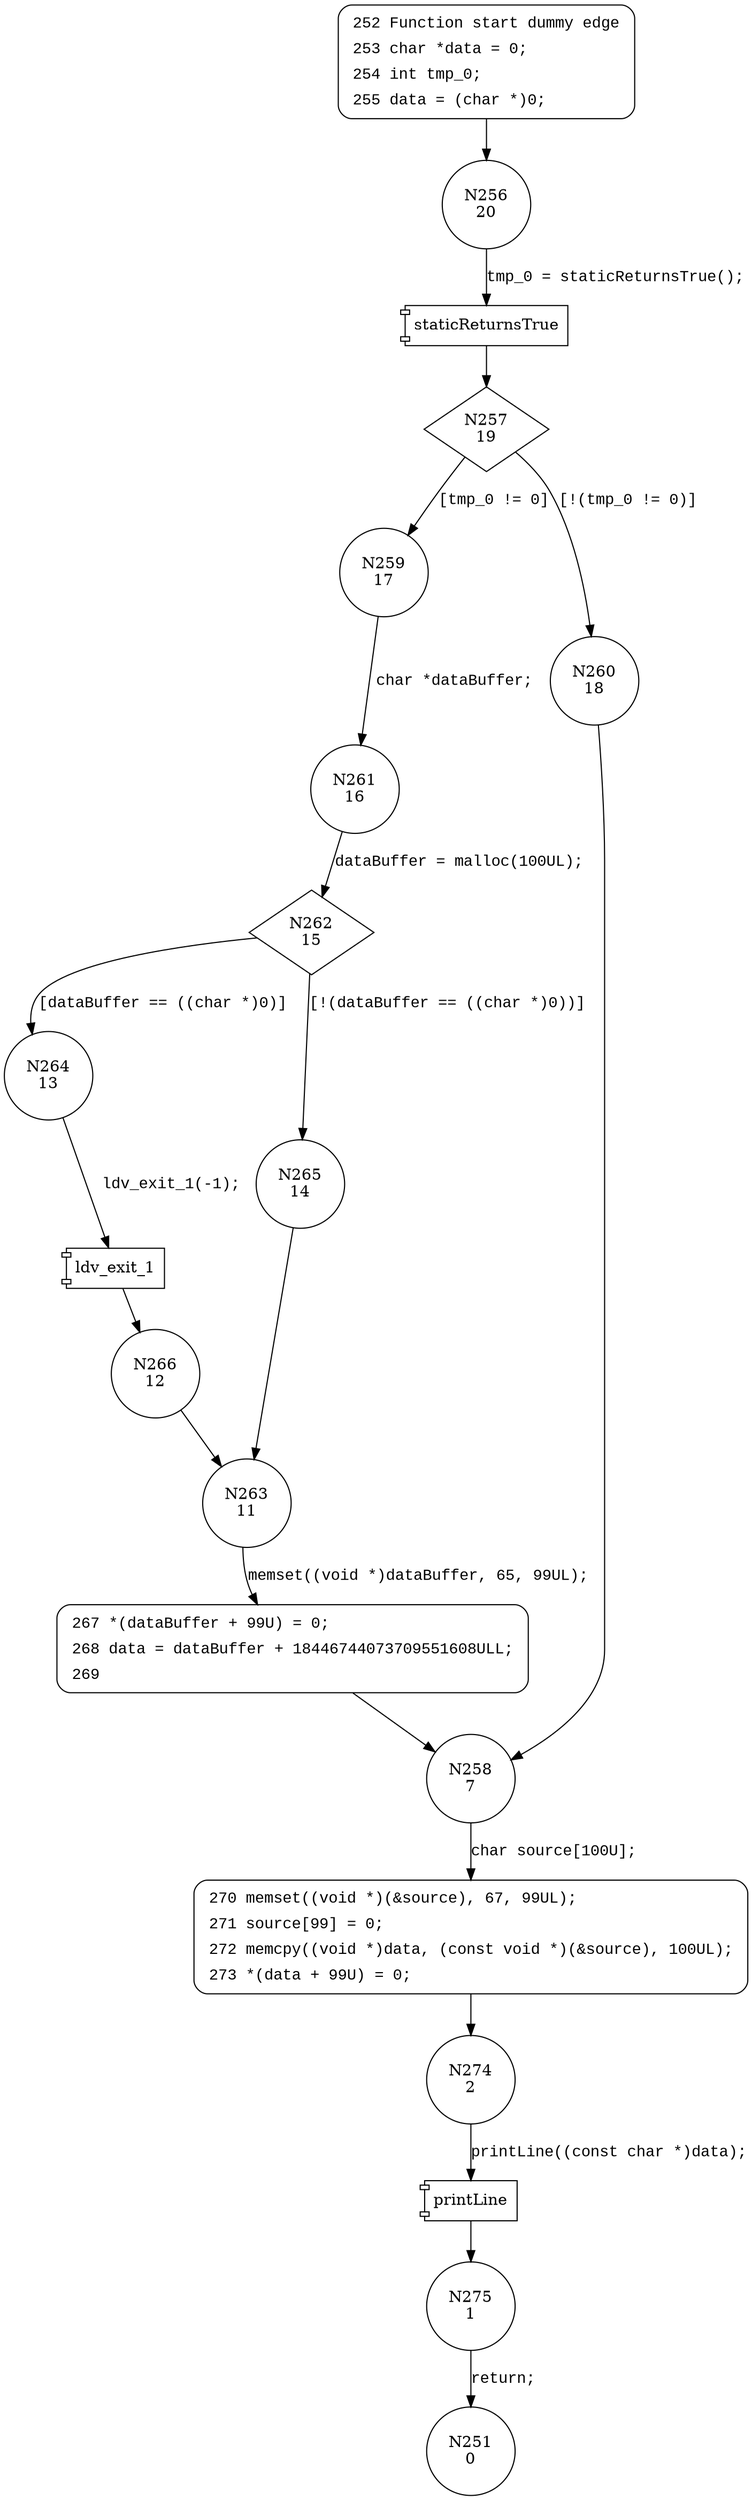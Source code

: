 digraph CWE124_Buffer_Underwrite__malloc_char_memcpy_08_bad {
256 [shape="circle" label="N256\n20"]
257 [shape="diamond" label="N257\n19"]
259 [shape="circle" label="N259\n17"]
260 [shape="circle" label="N260\n18"]
258 [shape="circle" label="N258\n7"]
270 [shape="circle" label="N270\n6"]
274 [shape="circle" label="N274\n2"]
275 [shape="circle" label="N275\n1"]
261 [shape="circle" label="N261\n16"]
262 [shape="diamond" label="N262\n15"]
264 [shape="circle" label="N264\n13"]
265 [shape="circle" label="N265\n14"]
263 [shape="circle" label="N263\n11"]
267 [shape="circle" label="N267\n10"]
266 [shape="circle" label="N266\n12"]
251 [shape="circle" label="N251\n0"]
252 [style="filled,bold" penwidth="1" fillcolor="white" fontname="Courier New" shape="Mrecord" label=<<table border="0" cellborder="0" cellpadding="3" bgcolor="white"><tr><td align="right">252</td><td align="left">Function start dummy edge</td></tr><tr><td align="right">253</td><td align="left">char *data = 0;</td></tr><tr><td align="right">254</td><td align="left">int tmp_0;</td></tr><tr><td align="right">255</td><td align="left">data = (char *)0;</td></tr></table>>]
252 -> 256[label=""]
270 [style="filled,bold" penwidth="1" fillcolor="white" fontname="Courier New" shape="Mrecord" label=<<table border="0" cellborder="0" cellpadding="3" bgcolor="white"><tr><td align="right">270</td><td align="left">memset((void *)(&amp;source), 67, 99UL);</td></tr><tr><td align="right">271</td><td align="left">source[99] = 0;</td></tr><tr><td align="right">272</td><td align="left">memcpy((void *)data, (const void *)(&amp;source), 100UL);</td></tr><tr><td align="right">273</td><td align="left">*(data + 99U) = 0;</td></tr></table>>]
270 -> 274[label=""]
267 [style="filled,bold" penwidth="1" fillcolor="white" fontname="Courier New" shape="Mrecord" label=<<table border="0" cellborder="0" cellpadding="3" bgcolor="white"><tr><td align="right">267</td><td align="left">*(dataBuffer + 99U) = 0;</td></tr><tr><td align="right">268</td><td align="left">data = dataBuffer + 18446744073709551608ULL;</td></tr><tr><td align="right">269</td><td align="left"></td></tr></table>>]
267 -> 258[label=""]
100015 [shape="component" label="staticReturnsTrue"]
256 -> 100015 [label="tmp_0 = staticReturnsTrue();" fontname="Courier New"]
100015 -> 257 [label="" fontname="Courier New"]
257 -> 259 [label="[tmp_0 != 0]" fontname="Courier New"]
257 -> 260 [label="[!(tmp_0 != 0)]" fontname="Courier New"]
258 -> 270 [label="char source[100U];" fontname="Courier New"]
100016 [shape="component" label="printLine"]
274 -> 100016 [label="printLine((const char *)data);" fontname="Courier New"]
100016 -> 275 [label="" fontname="Courier New"]
259 -> 261 [label="char *dataBuffer;" fontname="Courier New"]
262 -> 264 [label="[dataBuffer == ((char *)0)]" fontname="Courier New"]
262 -> 265 [label="[!(dataBuffer == ((char *)0))]" fontname="Courier New"]
263 -> 267 [label="memset((void *)dataBuffer, 65, 99UL);" fontname="Courier New"]
100017 [shape="component" label="ldv_exit_1"]
264 -> 100017 [label="ldv_exit_1(-1);" fontname="Courier New"]
100017 -> 266 [label="" fontname="Courier New"]
260 -> 258 [label="" fontname="Courier New"]
275 -> 251 [label="return;" fontname="Courier New"]
261 -> 262 [label="dataBuffer = malloc(100UL);" fontname="Courier New"]
265 -> 263 [label="" fontname="Courier New"]
266 -> 263 [label="" fontname="Courier New"]
}